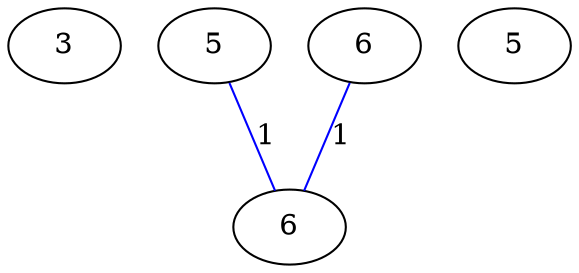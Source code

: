 graph G {
	0 [label="3"];
	1 [label="5"];
	2 [label="6"];
	3 [label="6"];
	4 [label="5"];
	1 -- 3 [label="1", color=blue];
	2 -- 3 [label="1", color=blue];
}